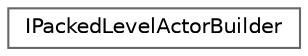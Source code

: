 digraph "Graphical Class Hierarchy"
{
 // INTERACTIVE_SVG=YES
 // LATEX_PDF_SIZE
  bgcolor="transparent";
  edge [fontname=Helvetica,fontsize=10,labelfontname=Helvetica,labelfontsize=10];
  node [fontname=Helvetica,fontsize=10,shape=box,height=0.2,width=0.4];
  rankdir="LR";
  Node0 [id="Node000000",label="IPackedLevelActorBuilder",height=0.2,width=0.4,color="grey40", fillcolor="white", style="filled",URL="$dd/dd9/classIPackedLevelActorBuilder.html",tooltip=" "];
}
